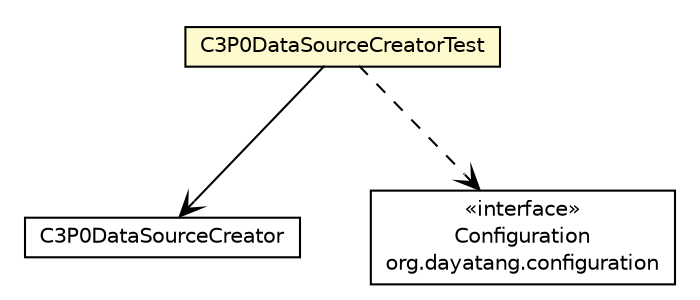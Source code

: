 #!/usr/local/bin/dot
#
# Class diagram 
# Generated by UMLGraph version R5_6_6-8-g8d7759 (http://www.umlgraph.org/)
#

digraph G {
	edge [fontname="Helvetica",fontsize=10,labelfontname="Helvetica",labelfontsize=10];
	node [fontname="Helvetica",fontsize=10,shape=plaintext];
	nodesep=0.25;
	ranksep=0.5;
	// org.dayatang.datasource4saas.dscreator.C3P0DataSourceCreatorTest
	c15610 [label=<<table title="org.dayatang.datasource4saas.dscreator.C3P0DataSourceCreatorTest" border="0" cellborder="1" cellspacing="0" cellpadding="2" port="p" bgcolor="lemonChiffon" href="./C3P0DataSourceCreatorTest.html">
		<tr><td><table border="0" cellspacing="0" cellpadding="1">
<tr><td align="center" balign="center"> C3P0DataSourceCreatorTest </td></tr>
		</table></td></tr>
		</table>>, URL="./C3P0DataSourceCreatorTest.html", fontname="Helvetica", fontcolor="black", fontsize=10.0];
	// org.dayatang.datasource4saas.dscreator.C3P0DataSourceCreatorTest NAVASSOC org.dayatang.datasource4saas.dscreator.C3P0DataSourceCreator
	c15610:p -> c15634:p [taillabel="", label=" "headlabel="", fontname="Helvetica", fontcolor="black", fontsize=10.0, color="black", arrowhead=open];
	// org.dayatang.datasource4saas.dscreator.C3P0DataSourceCreatorTest DEPEND org.dayatang.configuration.Configuration
	c15610:p -> c15635:p [taillabel="", label=" "headlabel="", fontname="Helvetica", fontcolor="black", fontsize=10.0, color="black", arrowhead=open, style=dashed];
	// org.dayatang.configuration.Configuration
	c15635 [label=<<table title="org.dayatang.configuration.Configuration" border="0" cellborder="1" cellspacing="0" cellpadding="2" port="p" href="http://java.sun.com/j2se/1.4.2/docs/api/org/dayatang/configuration/Configuration.html">
		<tr><td><table border="0" cellspacing="0" cellpadding="1">
<tr><td align="center" balign="center"> &#171;interface&#187; </td></tr>
<tr><td align="center" balign="center"> Configuration </td></tr>
<tr><td align="center" balign="center"> org.dayatang.configuration </td></tr>
		</table></td></tr>
		</table>>, URL="http://java.sun.com/j2se/1.4.2/docs/api/org/dayatang/configuration/Configuration.html", fontname="Helvetica", fontcolor="black", fontsize=10.0];
	// org.dayatang.datasource4saas.dscreator.C3P0DataSourceCreator
	c15634 [label=<<table title="org.dayatang.datasource4saas.dscreator.C3P0DataSourceCreator" border="0" cellborder="1" cellspacing="0" cellpadding="2" port="p" href="http://java.sun.com/j2se/1.4.2/docs/api/org/dayatang/datasource4saas/dscreator/C3P0DataSourceCreator.html">
		<tr><td><table border="0" cellspacing="0" cellpadding="1">
<tr><td align="center" balign="center"> C3P0DataSourceCreator </td></tr>
		</table></td></tr>
		</table>>, URL="http://java.sun.com/j2se/1.4.2/docs/api/org/dayatang/datasource4saas/dscreator/C3P0DataSourceCreator.html", fontname="Helvetica", fontcolor="black", fontsize=10.0];
}

